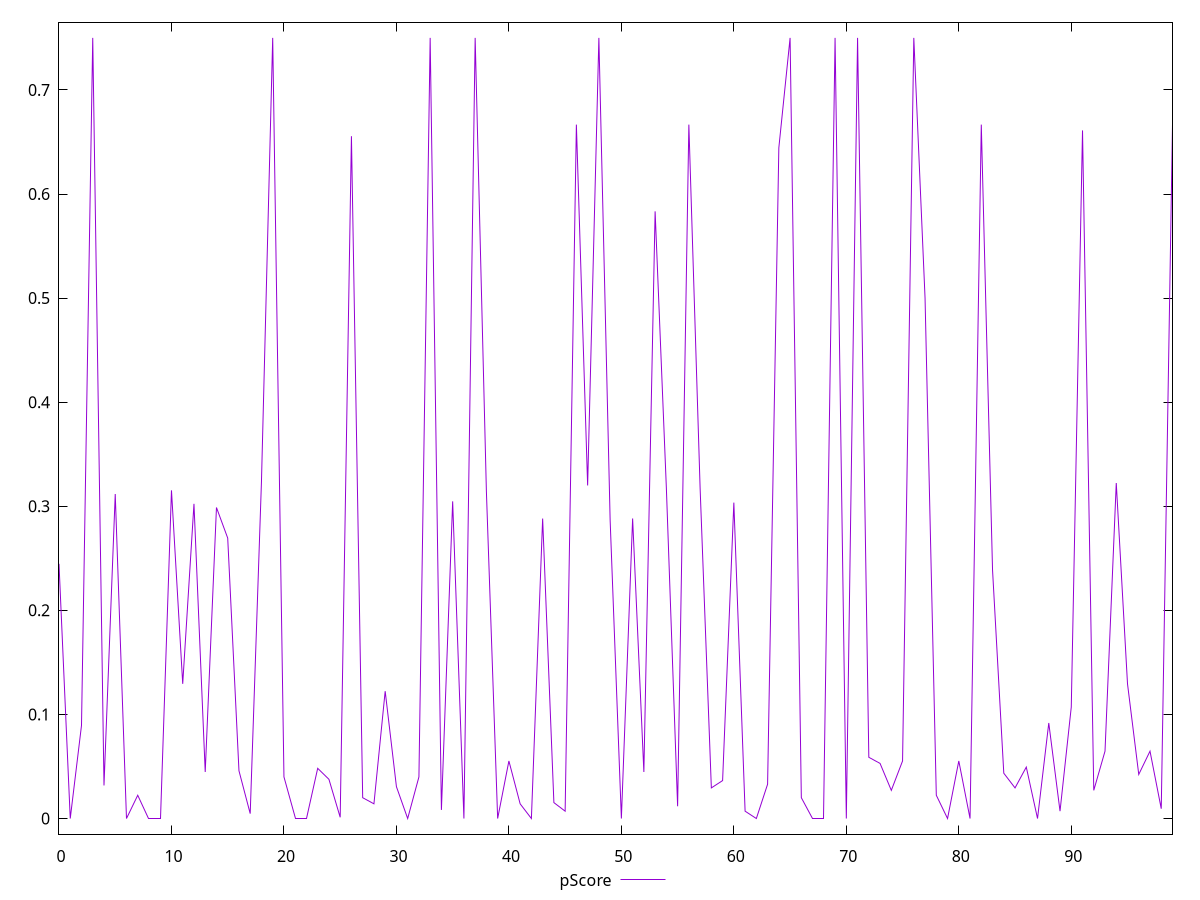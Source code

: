 reset

$pScore <<EOF
0 0.24470588235294116
1 0
2 0.08941176470588236
3 0.75
4 0.03176470588235292
5 0.31176470588235294
6 0
7 0.022352941176470575
8 0
9 0
10 0.31529411764705884
11 0.12941176470588234
12 0.3023529411764706
13 0.04470588235294115
14 0.2988235294117647
15 0.26941176470588235
16 0.045882352941176485
17 0.004705882352941171
18 0.32352941176470584
19 0.75
20 0.03999999999999998
21 0
22 0
23 0.04823529411764704
24 0.03764705882352942
25 0.0011764705882352788
26 0.6555555555555556
27 0.019999999999999962
28 0.014117647058823513
29 0.12235294117647055
30 0.03058823529411764
31 0
32 0.03999999999999998
33 0.75
34 0.008235294117647063
35 0.30470588235294116
36 0
37 0.75
38 0.3141176470588235
39 0
40 0.05529411764705883
41 0.014117647058823513
42 0
43 0.28823529411764703
44 0.015294117647058791
45 0.0070588235294117285
46 0.6666666666666666
47 0.32
48 0.75
49 0.28705882352941176
50 0
51 0.28823529411764703
52 0.04470588235294115
53 0.5833333333333334
54 0.3176470588235294
55 0.011764705882352955
56 0.6666666666666666
57 0.3176470588235294
58 0.02941176470588236
59 0.03647058823529409
60 0.3035294117647059
61 0.0070588235294117285
62 0
63 0.032941176470588196
64 0.6444444444444445
65 0.75
66 0.019999999999999962
67 0
68 0
69 0.75
70 0
71 0.75
72 0.05882352941176472
73 0.052941176470588214
74 0.027058823529411746
75 0.05529411764705883
76 0.75
77 0.5
78 0.022352941176470575
79 0
80 0.05529411764705883
81 0
82 0.6666666666666666
83 0.2388235294117647
84 0.04352941176470587
85 0.02941176470588236
86 0.04941176470588232
87 0
88 0.09176470588235291
89 0.0070588235294117285
90 0.10705882352941176
91 0.6611111111111111
92 0.027058823529411746
93 0.06470588235294117
94 0.3223529411764706
95 0.12941176470588234
96 0.04235294117647059
97 0.06470588235294117
98 0.009411764705882342
99 0.6666666666666666
EOF

set key outside below
set xrange [0:99]
set yrange [-0.015:0.765]
set trange [-0.015:0.765]
set terminal svg size 640, 500 enhanced background rgb 'white'
set output "reports/report_00028_2021-02-24T12-49-42.674Z/uses-text-compression/samples/card/pScore/values.svg"

plot $pScore title "pScore" with line

reset
